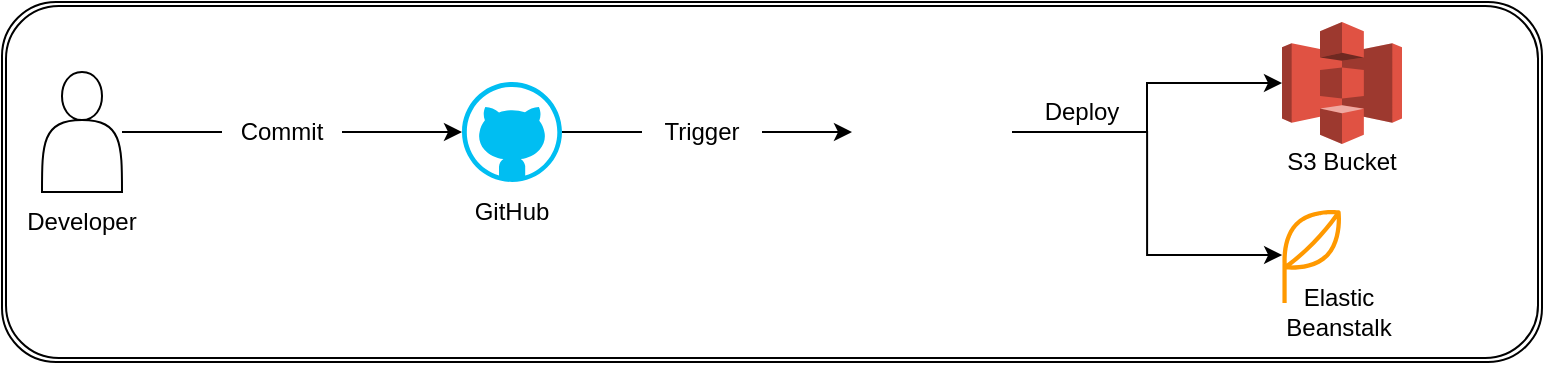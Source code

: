 <mxfile version="15.5.2" type="github">
  <diagram id="aFxjDVG99ZnMYboDlP0A" name="Page-1">
    <mxGraphModel dx="2417" dy="852" grid="1" gridSize="10" guides="1" tooltips="1" connect="1" arrows="1" fold="1" page="1" pageScale="1" pageWidth="850" pageHeight="1100" math="0" shadow="0">
      <root>
        <mxCell id="0" />
        <mxCell id="1" parent="0" />
        <mxCell id="kLrMZrprH1Kt1fHp6jiK-3" value="" style="shape=ext;double=1;rounded=1;whiteSpace=wrap;html=1;" vertex="1" parent="1">
          <mxGeometry x="-850" width="770" height="180" as="geometry" />
        </mxCell>
        <mxCell id="kLrMZrprH1Kt1fHp6jiK-11" style="edgeStyle=orthogonalEdgeStyle;rounded=0;orthogonalLoop=1;jettySize=auto;html=1;entryX=0;entryY=0.5;entryDx=0;entryDy=0;entryPerimeter=0;startArrow=none;" edge="1" parent="1" source="kLrMZrprH1Kt1fHp6jiK-12" target="kLrMZrprH1Kt1fHp6jiK-6">
          <mxGeometry relative="1" as="geometry" />
        </mxCell>
        <mxCell id="kLrMZrprH1Kt1fHp6jiK-4" value="" style="shape=actor;whiteSpace=wrap;html=1;" vertex="1" parent="1">
          <mxGeometry x="-830" y="35" width="40" height="60" as="geometry" />
        </mxCell>
        <mxCell id="kLrMZrprH1Kt1fHp6jiK-5" value="Developer" style="text;html=1;strokeColor=none;fillColor=none;align=center;verticalAlign=middle;whiteSpace=wrap;rounded=0;" vertex="1" parent="1">
          <mxGeometry x="-840" y="95" width="60" height="30" as="geometry" />
        </mxCell>
        <mxCell id="kLrMZrprH1Kt1fHp6jiK-14" style="edgeStyle=orthogonalEdgeStyle;rounded=0;orthogonalLoop=1;jettySize=auto;html=1;entryX=0;entryY=0.5;entryDx=0;entryDy=0;startArrow=none;" edge="1" parent="1" source="kLrMZrprH1Kt1fHp6jiK-15" target="kLrMZrprH1Kt1fHp6jiK-10">
          <mxGeometry relative="1" as="geometry" />
        </mxCell>
        <mxCell id="kLrMZrprH1Kt1fHp6jiK-6" value="" style="verticalLabelPosition=bottom;html=1;verticalAlign=top;align=center;strokeColor=none;fillColor=#00BEF2;shape=mxgraph.azure.github_code;pointerEvents=1;" vertex="1" parent="1">
          <mxGeometry x="-620" y="40" width="50" height="50" as="geometry" />
        </mxCell>
        <mxCell id="kLrMZrprH1Kt1fHp6jiK-7" value="GitHub" style="text;html=1;strokeColor=none;fillColor=none;align=center;verticalAlign=middle;whiteSpace=wrap;rounded=0;" vertex="1" parent="1">
          <mxGeometry x="-625" y="90" width="60" height="30" as="geometry" />
        </mxCell>
        <mxCell id="kLrMZrprH1Kt1fHp6jiK-19" style="edgeStyle=orthogonalEdgeStyle;rounded=0;orthogonalLoop=1;jettySize=auto;html=1;entryX=0;entryY=0.5;entryDx=0;entryDy=0;entryPerimeter=0;" edge="1" parent="1" source="kLrMZrprH1Kt1fHp6jiK-10" target="kLrMZrprH1Kt1fHp6jiK-17">
          <mxGeometry relative="1" as="geometry" />
        </mxCell>
        <mxCell id="kLrMZrprH1Kt1fHp6jiK-20" style="edgeStyle=orthogonalEdgeStyle;rounded=0;orthogonalLoop=1;jettySize=auto;html=1;" edge="1" parent="1" source="kLrMZrprH1Kt1fHp6jiK-10" target="kLrMZrprH1Kt1fHp6jiK-18">
          <mxGeometry relative="1" as="geometry" />
        </mxCell>
        <mxCell id="kLrMZrprH1Kt1fHp6jiK-10" value="" style="shape=image;html=1;verticalLabelPosition=bottom;verticalAlign=top;imageAspect=0;image=https://images.g2crowd.com/uploads/product/image/large_detail/large_detail_f12938338549ef6246b98aaa6418267e/circleci.png;" vertex="1" parent="1">
          <mxGeometry x="-425" y="27.5" width="80" height="75" as="geometry" />
        </mxCell>
        <mxCell id="kLrMZrprH1Kt1fHp6jiK-12" value="Commit" style="text;html=1;strokeColor=none;fillColor=none;align=center;verticalAlign=middle;whiteSpace=wrap;rounded=0;" vertex="1" parent="1">
          <mxGeometry x="-740" y="50" width="60" height="30" as="geometry" />
        </mxCell>
        <mxCell id="kLrMZrprH1Kt1fHp6jiK-13" value="" style="edgeStyle=orthogonalEdgeStyle;rounded=0;orthogonalLoop=1;jettySize=auto;html=1;entryX=0;entryY=0.5;entryDx=0;entryDy=0;entryPerimeter=0;endArrow=none;" edge="1" parent="1" source="kLrMZrprH1Kt1fHp6jiK-4" target="kLrMZrprH1Kt1fHp6jiK-12">
          <mxGeometry relative="1" as="geometry">
            <mxPoint x="-790" y="65" as="sourcePoint" />
            <mxPoint x="-620" y="65" as="targetPoint" />
          </mxGeometry>
        </mxCell>
        <mxCell id="kLrMZrprH1Kt1fHp6jiK-15" value="Trigger" style="text;html=1;strokeColor=none;fillColor=none;align=center;verticalAlign=middle;whiteSpace=wrap;rounded=0;" vertex="1" parent="1">
          <mxGeometry x="-530" y="50" width="60" height="30" as="geometry" />
        </mxCell>
        <mxCell id="kLrMZrprH1Kt1fHp6jiK-16" value="" style="edgeStyle=orthogonalEdgeStyle;rounded=0;orthogonalLoop=1;jettySize=auto;html=1;entryX=0;entryY=0.5;entryDx=0;entryDy=0;endArrow=none;" edge="1" parent="1" source="kLrMZrprH1Kt1fHp6jiK-6" target="kLrMZrprH1Kt1fHp6jiK-15">
          <mxGeometry relative="1" as="geometry">
            <mxPoint x="-570" y="65" as="sourcePoint" />
            <mxPoint x="-425" y="65" as="targetPoint" />
          </mxGeometry>
        </mxCell>
        <mxCell id="kLrMZrprH1Kt1fHp6jiK-17" value="" style="outlineConnect=0;dashed=0;verticalLabelPosition=bottom;verticalAlign=top;align=center;html=1;shape=mxgraph.aws3.s3;fillColor=#E05243;gradientColor=none;" vertex="1" parent="1">
          <mxGeometry x="-210" y="10" width="60" height="61" as="geometry" />
        </mxCell>
        <mxCell id="kLrMZrprH1Kt1fHp6jiK-18" value="" style="sketch=0;outlineConnect=0;fontColor=#232F3E;gradientColor=none;fillColor=#FF9900;strokeColor=none;dashed=0;verticalLabelPosition=bottom;verticalAlign=top;align=center;html=1;fontSize=12;fontStyle=0;aspect=fixed;pointerEvents=1;shape=mxgraph.aws4.application;" vertex="1" parent="1">
          <mxGeometry x="-210" y="102.5" width="31" height="48" as="geometry" />
        </mxCell>
        <mxCell id="kLrMZrprH1Kt1fHp6jiK-21" value="S3 Bucket" style="text;html=1;strokeColor=none;fillColor=none;align=center;verticalAlign=middle;whiteSpace=wrap;rounded=0;" vertex="1" parent="1">
          <mxGeometry x="-210" y="65" width="60" height="30" as="geometry" />
        </mxCell>
        <mxCell id="kLrMZrprH1Kt1fHp6jiK-22" value="Elastic Beanstalk" style="text;html=1;strokeColor=none;fillColor=none;align=center;verticalAlign=middle;whiteSpace=wrap;rounded=0;" vertex="1" parent="1">
          <mxGeometry x="-224.5" y="140" width="84.5" height="30" as="geometry" />
        </mxCell>
        <mxCell id="kLrMZrprH1Kt1fHp6jiK-23" value="Deploy" style="text;html=1;strokeColor=none;fillColor=none;align=center;verticalAlign=middle;whiteSpace=wrap;rounded=0;" vertex="1" parent="1">
          <mxGeometry x="-340" y="40" width="60" height="30" as="geometry" />
        </mxCell>
      </root>
    </mxGraphModel>
  </diagram>
</mxfile>
